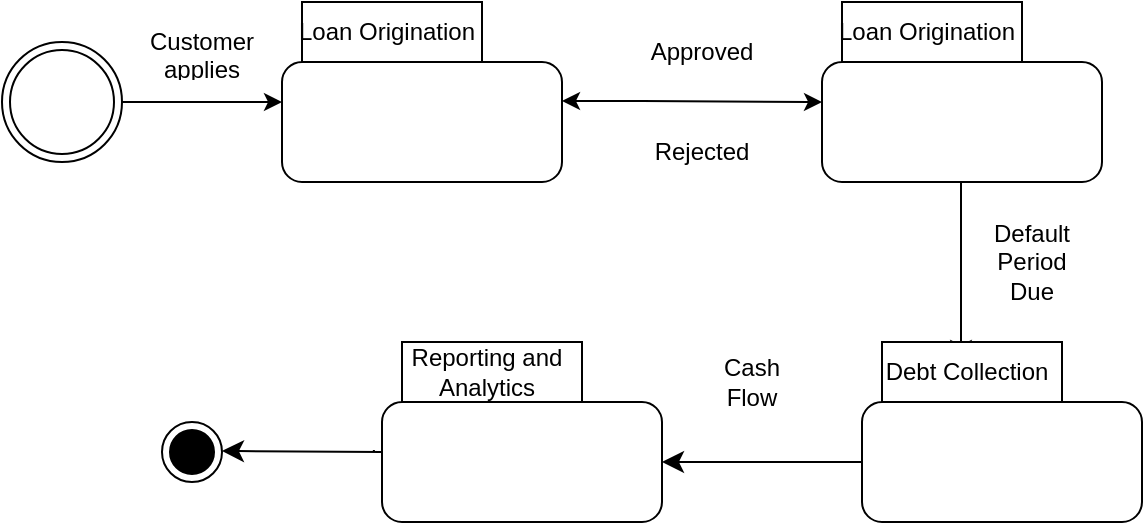 <mxfile version="22.1.16" type="github">
  <diagram name="Page-1" id="ri_uI1SEH4h7R6JElfUO">
    <mxGraphModel dx="548" dy="433" grid="1" gridSize="10" guides="1" tooltips="1" connect="1" arrows="1" fold="1" page="1" pageScale="1" pageWidth="1100" pageHeight="850" math="0" shadow="0">
      <root>
        <mxCell id="0" />
        <mxCell id="1" parent="0" />
        <mxCell id="yNuguad6mRy1zK03DagX-2" value="" style="edgeStyle=orthogonalEdgeStyle;rounded=0;orthogonalLoop=1;jettySize=auto;html=1;" edge="1" parent="1" source="yNuguad6mRy1zK03DagX-1">
          <mxGeometry relative="1" as="geometry">
            <mxPoint x="160" y="80" as="targetPoint" />
          </mxGeometry>
        </mxCell>
        <mxCell id="yNuguad6mRy1zK03DagX-1" value="" style="ellipse;shape=doubleEllipse;html=1;dashed=0;whiteSpace=wrap;aspect=fixed;" vertex="1" parent="1">
          <mxGeometry x="20" y="50" width="60" height="60" as="geometry" />
        </mxCell>
        <mxCell id="yNuguad6mRy1zK03DagX-3" value="Loan Origination" style="shape=folder;align=center;verticalAlign=middle;fontStyle=0;tabWidth=100;tabHeight=30;tabPosition=left;html=1;boundedLbl=1;labelInHeader=1;rounded=1;absoluteArcSize=1;arcSize=10;whiteSpace=wrap;" vertex="1" parent="1">
          <mxGeometry x="160" y="30" width="140" height="90" as="geometry" />
        </mxCell>
        <UserObject label="Customer&lt;br&gt;applies" placeholders="1" name="Variable" id="yNuguad6mRy1zK03DagX-4">
          <mxCell style="text;html=1;strokeColor=none;fillColor=none;align=center;verticalAlign=middle;whiteSpace=wrap;overflow=hidden;" vertex="1" parent="1">
            <mxGeometry x="80" y="40" width="80" height="30" as="geometry" />
          </mxCell>
        </UserObject>
        <UserObject label="Rejected" placeholders="1" name="Variable" id="yNuguad6mRy1zK03DagX-5">
          <mxCell style="text;html=1;strokeColor=none;fillColor=none;align=center;verticalAlign=middle;whiteSpace=wrap;overflow=hidden;" vertex="1" parent="1">
            <mxGeometry x="330" y="90" width="80" height="30" as="geometry" />
          </mxCell>
        </UserObject>
        <UserObject label="Approved" placeholders="1" name="Variable" id="yNuguad6mRy1zK03DagX-6">
          <mxCell style="text;html=1;strokeColor=none;fillColor=none;align=center;verticalAlign=middle;whiteSpace=wrap;overflow=hidden;" vertex="1" parent="1">
            <mxGeometry x="330" y="40" width="80" height="30" as="geometry" />
          </mxCell>
        </UserObject>
        <UserObject label="Default&lt;br&gt;Period&lt;br&gt;Due" placeholders="1" name="Variable" id="yNuguad6mRy1zK03DagX-7">
          <mxCell style="text;html=1;strokeColor=none;fillColor=none;align=center;verticalAlign=middle;whiteSpace=wrap;overflow=hidden;" vertex="1" parent="1">
            <mxGeometry x="510" y="130" width="50" height="60" as="geometry" />
          </mxCell>
        </UserObject>
        <mxCell id="yNuguad6mRy1zK03DagX-8" value="Loan Origination" style="shape=folder;align=center;verticalAlign=middle;fontStyle=0;tabWidth=100;tabHeight=30;tabPosition=left;html=1;boundedLbl=1;labelInHeader=1;rounded=1;absoluteArcSize=1;arcSize=10;whiteSpace=wrap;" vertex="1" parent="1">
          <mxGeometry x="430" y="30" width="140" height="90" as="geometry" />
        </mxCell>
        <mxCell id="yNuguad6mRy1zK03DagX-11" value="" style="endArrow=classic;startArrow=classic;html=1;rounded=0;" edge="1" parent="1">
          <mxGeometry width="50" height="50" relative="1" as="geometry">
            <mxPoint x="300" y="79.5" as="sourcePoint" />
            <mxPoint x="430" y="80" as="targetPoint" />
            <Array as="points">
              <mxPoint x="340" y="79.5" />
            </Array>
          </mxGeometry>
        </mxCell>
        <mxCell id="yNuguad6mRy1zK03DagX-12" value="" style="edgeStyle=segmentEdgeStyle;endArrow=classic;html=1;curved=0;rounded=0;endSize=8;startSize=8;" edge="1" parent="1">
          <mxGeometry width="50" height="50" relative="1" as="geometry">
            <mxPoint x="499.5" y="120" as="sourcePoint" />
            <mxPoint x="499.5" y="210" as="targetPoint" />
          </mxGeometry>
        </mxCell>
        <mxCell id="yNuguad6mRy1zK03DagX-13" value="Debt Collection" style="shape=folder;align=center;verticalAlign=middle;fontStyle=0;tabWidth=100;tabHeight=30;tabPosition=left;html=1;boundedLbl=1;labelInHeader=1;rounded=1;absoluteArcSize=1;arcSize=10;whiteSpace=wrap;" vertex="1" parent="1">
          <mxGeometry x="450" y="200" width="140" height="90" as="geometry" />
        </mxCell>
        <mxCell id="yNuguad6mRy1zK03DagX-16" value="Reporting and Analytics" style="shape=folder;align=center;verticalAlign=middle;fontStyle=0;tabWidth=100;tabHeight=30;tabPosition=left;html=1;boundedLbl=1;labelInHeader=1;rounded=1;absoluteArcSize=1;arcSize=10;whiteSpace=wrap;" vertex="1" parent="1">
          <mxGeometry x="210" y="200" width="140" height="90" as="geometry" />
        </mxCell>
        <mxCell id="yNuguad6mRy1zK03DagX-17" value="" style="edgeStyle=segmentEdgeStyle;endArrow=classic;html=1;curved=0;rounded=0;endSize=8;startSize=8;" edge="1" parent="1">
          <mxGeometry width="50" height="50" relative="1" as="geometry">
            <mxPoint x="450" y="260" as="sourcePoint" />
            <mxPoint x="350" y="260" as="targetPoint" />
          </mxGeometry>
        </mxCell>
        <UserObject label="Cash&lt;br&gt;Flow" placeholders="1" name="Variable" id="yNuguad6mRy1zK03DagX-18">
          <mxCell style="text;html=1;strokeColor=none;fillColor=none;align=center;verticalAlign=middle;whiteSpace=wrap;overflow=hidden;" vertex="1" parent="1">
            <mxGeometry x="370" y="190" width="50" height="60" as="geometry" />
          </mxCell>
        </UserObject>
        <mxCell id="yNuguad6mRy1zK03DagX-19" value="" style="ellipse;html=1;shape=endState;fillColor=strokeColor;" vertex="1" parent="1">
          <mxGeometry x="100" y="240" width="30" height="30" as="geometry" />
        </mxCell>
        <mxCell id="yNuguad6mRy1zK03DagX-20" value="" style="edgeStyle=segmentEdgeStyle;endArrow=classic;html=1;curved=0;rounded=0;endSize=8;startSize=8;exitX=-0.029;exitY=0.6;exitDx=0;exitDy=0;exitPerimeter=0;" edge="1" parent="1" source="yNuguad6mRy1zK03DagX-16">
          <mxGeometry width="50" height="50" relative="1" as="geometry">
            <mxPoint x="230" y="254.5" as="sourcePoint" />
            <mxPoint x="130" y="254.5" as="targetPoint" />
            <Array as="points">
              <mxPoint x="206" y="255" />
              <mxPoint x="210" y="255" />
            </Array>
          </mxGeometry>
        </mxCell>
      </root>
    </mxGraphModel>
  </diagram>
</mxfile>

